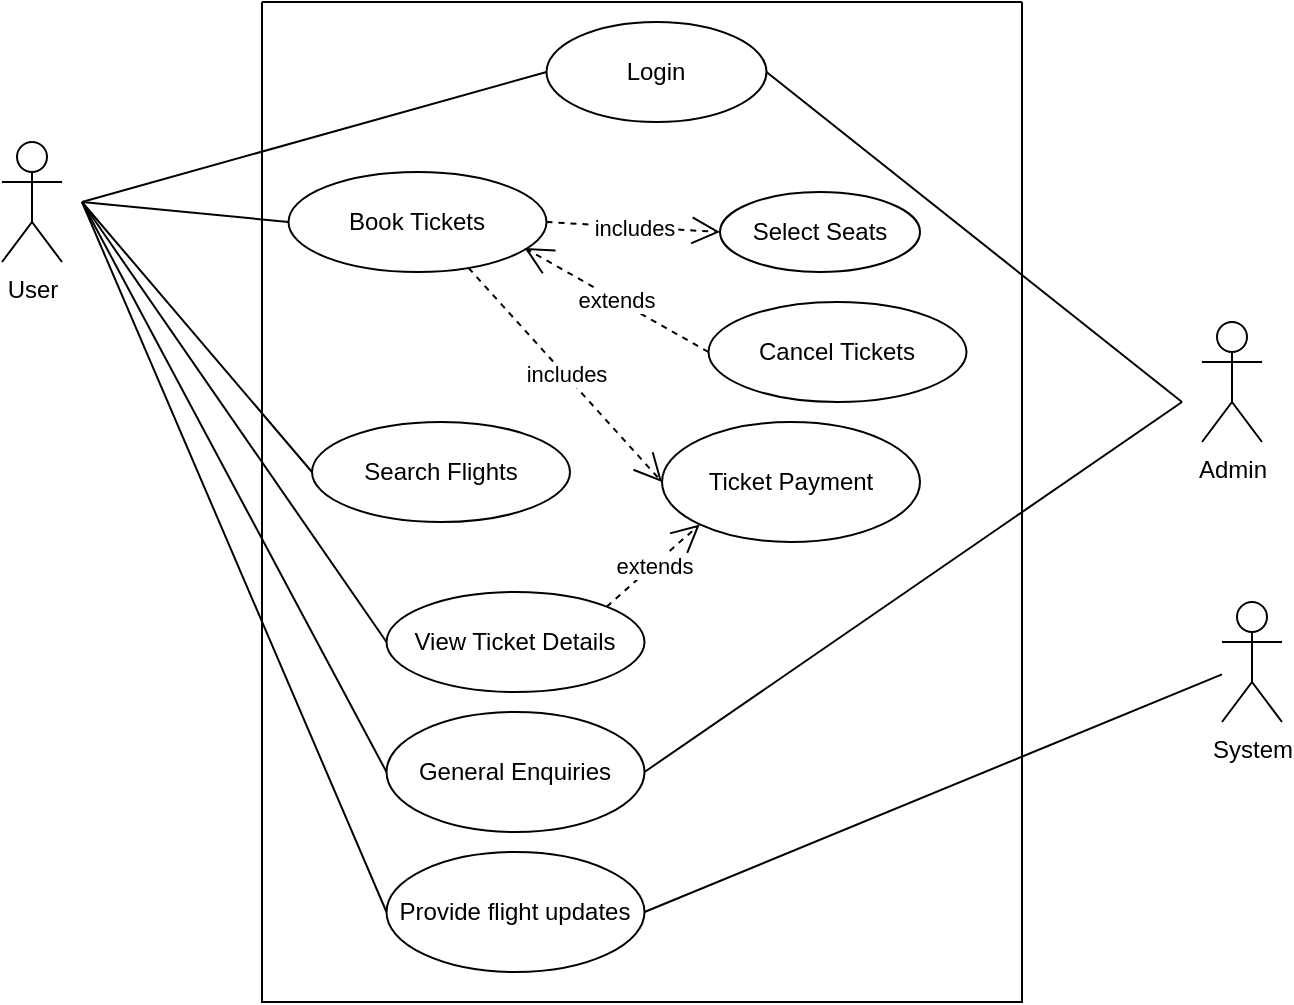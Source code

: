 <mxfile version="26.0.16">
  <diagram id="C5RBs43oDa-KdzZeNtuy" name="Page-1">
    <mxGraphModel dx="954" dy="647" grid="1" gridSize="10" guides="1" tooltips="1" connect="1" arrows="1" fold="1" page="1" pageScale="1" pageWidth="827" pageHeight="1169" math="0" shadow="0">
      <root>
        <mxCell id="WIyWlLk6GJQsqaUBKTNV-0" />
        <mxCell id="WIyWlLk6GJQsqaUBKTNV-1" parent="WIyWlLk6GJQsqaUBKTNV-0" />
        <mxCell id="ngkFIagyQqDtTb6yPjPx-0" value="" style="swimlane;startSize=0;" vertex="1" parent="WIyWlLk6GJQsqaUBKTNV-1">
          <mxGeometry x="260" y="100" width="380" height="500" as="geometry">
            <mxRectangle x="299" y="130" width="50" height="40" as="alternateBounds" />
          </mxGeometry>
        </mxCell>
        <mxCell id="ngkFIagyQqDtTb6yPjPx-4" value="Book Tickets" style="ellipse;whiteSpace=wrap;html=1;" vertex="1" parent="ngkFIagyQqDtTb6yPjPx-0">
          <mxGeometry x="13.25" y="85" width="129" height="50" as="geometry" />
        </mxCell>
        <mxCell id="ngkFIagyQqDtTb6yPjPx-5" value="Search Flights" style="ellipse;whiteSpace=wrap;html=1;" vertex="1" parent="ngkFIagyQqDtTb6yPjPx-0">
          <mxGeometry x="25" y="210" width="129" height="50" as="geometry" />
        </mxCell>
        <mxCell id="ngkFIagyQqDtTb6yPjPx-6" value="Cancel Tickets" style="ellipse;whiteSpace=wrap;html=1;" vertex="1" parent="ngkFIagyQqDtTb6yPjPx-0">
          <mxGeometry x="223.25" y="150" width="129" height="50" as="geometry" />
        </mxCell>
        <mxCell id="ngkFIagyQqDtTb6yPjPx-7" value="View Ticket Details" style="ellipse;whiteSpace=wrap;html=1;" vertex="1" parent="ngkFIagyQqDtTb6yPjPx-0">
          <mxGeometry x="62.25" y="295" width="129" height="50" as="geometry" />
        </mxCell>
        <mxCell id="ngkFIagyQqDtTb6yPjPx-8" value="Ticket Payment" style="ellipse;whiteSpace=wrap;html=1;" vertex="1" parent="ngkFIagyQqDtTb6yPjPx-0">
          <mxGeometry x="200" y="210" width="129" height="60" as="geometry" />
        </mxCell>
        <mxCell id="ngkFIagyQqDtTb6yPjPx-9" value="Select Seats" style="ellipse;whiteSpace=wrap;html=1;" vertex="1" parent="ngkFIagyQqDtTb6yPjPx-0">
          <mxGeometry x="229" y="95" width="100" height="40" as="geometry" />
        </mxCell>
        <mxCell id="ngkFIagyQqDtTb6yPjPx-10" value="General Enquiries" style="ellipse;whiteSpace=wrap;html=1;" vertex="1" parent="ngkFIagyQqDtTb6yPjPx-0">
          <mxGeometry x="62.25" y="355" width="129" height="60" as="geometry" />
        </mxCell>
        <mxCell id="ngkFIagyQqDtTb6yPjPx-28" value="includes" style="endArrow=open;endSize=12;dashed=1;html=1;rounded=0;entryX=0;entryY=0.5;entryDx=0;entryDy=0;exitX=1;exitY=0.5;exitDx=0;exitDy=0;" edge="1" parent="ngkFIagyQqDtTb6yPjPx-0" source="ngkFIagyQqDtTb6yPjPx-4" target="ngkFIagyQqDtTb6yPjPx-9">
          <mxGeometry width="160" relative="1" as="geometry">
            <mxPoint x="72.25" y="235" as="sourcePoint" />
            <mxPoint x="232.25" y="235" as="targetPoint" />
          </mxGeometry>
        </mxCell>
        <mxCell id="ngkFIagyQqDtTb6yPjPx-29" value="extends" style="endArrow=open;endSize=12;dashed=1;html=1;rounded=0;entryX=0.915;entryY=0.76;entryDx=0;entryDy=0;exitX=0;exitY=0.5;exitDx=0;exitDy=0;entryPerimeter=0;" edge="1" parent="ngkFIagyQqDtTb6yPjPx-0" source="ngkFIagyQqDtTb6yPjPx-6" target="ngkFIagyQqDtTb6yPjPx-4">
          <mxGeometry width="160" relative="1" as="geometry">
            <mxPoint x="152.25" y="120" as="sourcePoint" />
            <mxPoint x="262.25" y="95" as="targetPoint" />
          </mxGeometry>
        </mxCell>
        <mxCell id="ngkFIagyQqDtTb6yPjPx-32" value="includes" style="endArrow=open;endSize=12;dashed=1;html=1;rounded=0;entryX=0;entryY=0.5;entryDx=0;entryDy=0;exitX=0.698;exitY=0.96;exitDx=0;exitDy=0;exitPerimeter=0;" edge="1" parent="ngkFIagyQqDtTb6yPjPx-0" source="ngkFIagyQqDtTb6yPjPx-4" target="ngkFIagyQqDtTb6yPjPx-8">
          <mxGeometry width="160" relative="1" as="geometry">
            <mxPoint x="152.25" y="120" as="sourcePoint" />
            <mxPoint x="262.25" y="95" as="targetPoint" />
          </mxGeometry>
        </mxCell>
        <mxCell id="ngkFIagyQqDtTb6yPjPx-33" value="extends" style="endArrow=open;endSize=12;dashed=1;html=1;rounded=0;entryX=0;entryY=1;entryDx=0;entryDy=0;exitX=1;exitY=0;exitDx=0;exitDy=0;" edge="1" parent="ngkFIagyQqDtTb6yPjPx-0" source="ngkFIagyQqDtTb6yPjPx-7" target="ngkFIagyQqDtTb6yPjPx-8">
          <mxGeometry width="160" relative="1" as="geometry">
            <mxPoint x="248.25" y="170" as="sourcePoint" />
            <mxPoint x="141.25" y="133" as="targetPoint" />
          </mxGeometry>
        </mxCell>
        <mxCell id="ngkFIagyQqDtTb6yPjPx-40" value="Provide flight updates" style="ellipse;whiteSpace=wrap;html=1;" vertex="1" parent="ngkFIagyQqDtTb6yPjPx-0">
          <mxGeometry x="62.25" y="425" width="129" height="60" as="geometry" />
        </mxCell>
        <mxCell id="ngkFIagyQqDtTb6yPjPx-47" value="Login" style="ellipse;whiteSpace=wrap;html=1;" vertex="1" parent="ngkFIagyQqDtTb6yPjPx-0">
          <mxGeometry x="142.25" y="10" width="110" height="50" as="geometry" />
        </mxCell>
        <mxCell id="ngkFIagyQqDtTb6yPjPx-1" value="User" style="shape=umlActor;verticalLabelPosition=bottom;verticalAlign=top;html=1;outlineConnect=0;" vertex="1" parent="WIyWlLk6GJQsqaUBKTNV-1">
          <mxGeometry x="130" y="170" width="30" height="60" as="geometry" />
        </mxCell>
        <mxCell id="ngkFIagyQqDtTb6yPjPx-22" value="" style="endArrow=none;html=1;rounded=0;exitX=0;exitY=0.5;exitDx=0;exitDy=0;" edge="1" parent="WIyWlLk6GJQsqaUBKTNV-1" source="ngkFIagyQqDtTb6yPjPx-4">
          <mxGeometry width="50" height="50" relative="1" as="geometry">
            <mxPoint x="400" y="400" as="sourcePoint" />
            <mxPoint x="170" y="200" as="targetPoint" />
          </mxGeometry>
        </mxCell>
        <mxCell id="ngkFIagyQqDtTb6yPjPx-25" value="Admin" style="shape=umlActor;verticalLabelPosition=bottom;verticalAlign=top;html=1;outlineConnect=0;" vertex="1" parent="WIyWlLk6GJQsqaUBKTNV-1">
          <mxGeometry x="730" y="260" width="30" height="60" as="geometry" />
        </mxCell>
        <mxCell id="ngkFIagyQqDtTb6yPjPx-30" value="" style="endArrow=none;html=1;rounded=0;exitX=0;exitY=0.5;exitDx=0;exitDy=0;" edge="1" parent="WIyWlLk6GJQsqaUBKTNV-1" source="ngkFIagyQqDtTb6yPjPx-5">
          <mxGeometry width="50" height="50" relative="1" as="geometry">
            <mxPoint x="281" y="195" as="sourcePoint" />
            <mxPoint x="170" y="200" as="targetPoint" />
          </mxGeometry>
        </mxCell>
        <mxCell id="ngkFIagyQqDtTb6yPjPx-31" value="" style="endArrow=none;html=1;rounded=0;exitX=0;exitY=0.5;exitDx=0;exitDy=0;" edge="1" parent="WIyWlLk6GJQsqaUBKTNV-1" source="ngkFIagyQqDtTb6yPjPx-7">
          <mxGeometry width="50" height="50" relative="1" as="geometry">
            <mxPoint x="291" y="205" as="sourcePoint" />
            <mxPoint x="170" y="200" as="targetPoint" />
          </mxGeometry>
        </mxCell>
        <mxCell id="ngkFIagyQqDtTb6yPjPx-37" value="" style="endArrow=none;html=1;rounded=0;exitX=1;exitY=0.5;exitDx=0;exitDy=0;" edge="1" parent="WIyWlLk6GJQsqaUBKTNV-1" source="ngkFIagyQqDtTb6yPjPx-10">
          <mxGeometry width="50" height="50" relative="1" as="geometry">
            <mxPoint x="315" y="425" as="sourcePoint" />
            <mxPoint x="720" y="300" as="targetPoint" />
          </mxGeometry>
        </mxCell>
        <mxCell id="ngkFIagyQqDtTb6yPjPx-38" value="" style="endArrow=none;html=1;rounded=0;exitX=0;exitY=0.5;exitDx=0;exitDy=0;" edge="1" parent="WIyWlLk6GJQsqaUBKTNV-1" source="ngkFIagyQqDtTb6yPjPx-10">
          <mxGeometry width="50" height="50" relative="1" as="geometry">
            <mxPoint x="325" y="435" as="sourcePoint" />
            <mxPoint x="170" y="200" as="targetPoint" />
          </mxGeometry>
        </mxCell>
        <mxCell id="ngkFIagyQqDtTb6yPjPx-41" value="" style="endArrow=none;html=1;rounded=0;exitX=1;exitY=0.5;exitDx=0;exitDy=0;" edge="1" parent="WIyWlLk6GJQsqaUBKTNV-1" source="ngkFIagyQqDtTb6yPjPx-40" target="ngkFIagyQqDtTb6yPjPx-43">
          <mxGeometry width="50" height="50" relative="1" as="geometry">
            <mxPoint x="459" y="480" as="sourcePoint" />
            <mxPoint x="720" y="300" as="targetPoint" />
          </mxGeometry>
        </mxCell>
        <mxCell id="ngkFIagyQqDtTb6yPjPx-42" value="" style="endArrow=none;html=1;rounded=0;exitX=0;exitY=0.5;exitDx=0;exitDy=0;" edge="1" parent="WIyWlLk6GJQsqaUBKTNV-1" source="ngkFIagyQqDtTb6yPjPx-40">
          <mxGeometry width="50" height="50" relative="1" as="geometry">
            <mxPoint x="469" y="490" as="sourcePoint" />
            <mxPoint x="170" y="200" as="targetPoint" />
          </mxGeometry>
        </mxCell>
        <mxCell id="ngkFIagyQqDtTb6yPjPx-43" value="System" style="shape=umlActor;verticalLabelPosition=bottom;verticalAlign=top;html=1;outlineConnect=0;" vertex="1" parent="WIyWlLk6GJQsqaUBKTNV-1">
          <mxGeometry x="740" y="400" width="30" height="60" as="geometry" />
        </mxCell>
        <mxCell id="ngkFIagyQqDtTb6yPjPx-46" value="" style="endArrow=none;html=1;rounded=0;exitX=0;exitY=0.5;exitDx=0;exitDy=0;" edge="1" parent="WIyWlLk6GJQsqaUBKTNV-1" source="ngkFIagyQqDtTb6yPjPx-47">
          <mxGeometry width="50" height="50" relative="1" as="geometry">
            <mxPoint x="273.25" y="137.5" as="sourcePoint" />
            <mxPoint x="170" y="200" as="targetPoint" />
          </mxGeometry>
        </mxCell>
        <mxCell id="ngkFIagyQqDtTb6yPjPx-48" value="" style="endArrow=none;html=1;rounded=0;entryX=1;entryY=0.5;entryDx=0;entryDy=0;" edge="1" parent="WIyWlLk6GJQsqaUBKTNV-1" target="ngkFIagyQqDtTb6yPjPx-47">
          <mxGeometry width="50" height="50" relative="1" as="geometry">
            <mxPoint x="720" y="300" as="sourcePoint" />
            <mxPoint x="470" y="280" as="targetPoint" />
          </mxGeometry>
        </mxCell>
      </root>
    </mxGraphModel>
  </diagram>
</mxfile>
